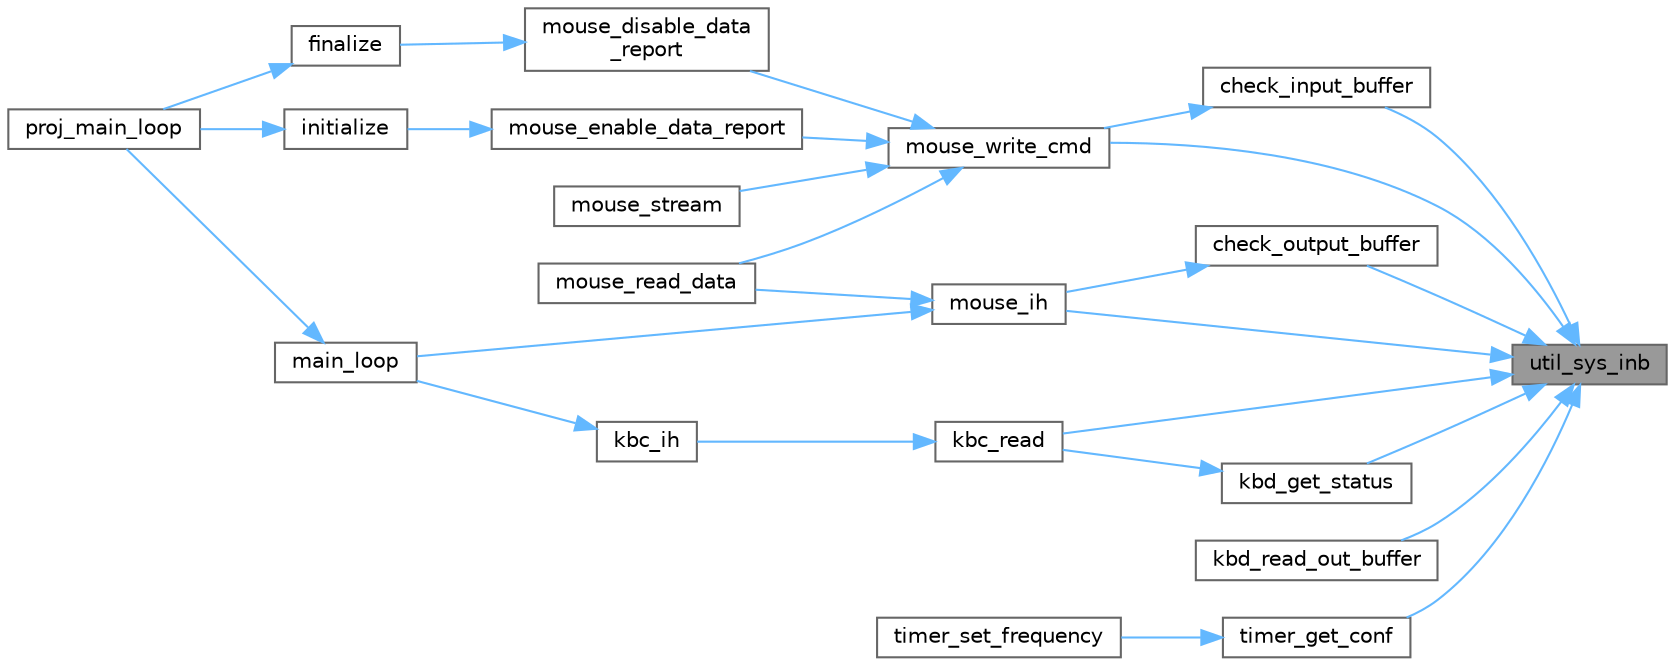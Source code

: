 digraph "util_sys_inb"
{
 // LATEX_PDF_SIZE
  bgcolor="transparent";
  edge [fontname=Helvetica,fontsize=10,labelfontname=Helvetica,labelfontsize=10];
  node [fontname=Helvetica,fontsize=10,shape=box,height=0.2,width=0.4];
  rankdir="RL";
  Node1 [label="util_sys_inb",height=0.2,width=0.4,color="gray40", fillcolor="grey60", style="filled", fontcolor="black",tooltip=" "];
  Node1 -> Node2 [dir="back",color="steelblue1",style="solid"];
  Node2 [label="check_input_buffer",height=0.2,width=0.4,color="grey40", fillcolor="white", style="filled",URL="$mouse_8c.html#aace521da31210ae7d184da0bb7fe10ea",tooltip="This function checks the mouse input buffer."];
  Node2 -> Node3 [dir="back",color="steelblue1",style="solid"];
  Node3 [label="mouse_write_cmd",height=0.2,width=0.4,color="grey40", fillcolor="white", style="filled",URL="$mouse_8c.html#ade314a04247b0f06b713297da4978e7b",tooltip="This function writes a command to the mouse and retrieves the response from the mouse device."];
  Node3 -> Node4 [dir="back",color="steelblue1",style="solid"];
  Node4 [label="mouse_disable_data\l_report",height=0.2,width=0.4,color="grey40", fillcolor="white", style="filled",URL="$mouse_8c.html#a96841fd4b45902aa9e1124a8b1814e3b",tooltip="This function disables data reporting from the mouse device by sending the appropriate command to the..."];
  Node4 -> Node5 [dir="back",color="steelblue1",style="solid"];
  Node5 [label="finalize",height=0.2,width=0.4,color="grey40", fillcolor="white", style="filled",URL="$int__manager_8c.html#afaf9296ec5f119629e57f458f207ae0c",tooltip="Finalizes the system."];
  Node5 -> Node6 [dir="back",color="steelblue1",style="solid"];
  Node6 [label="proj_main_loop",height=0.2,width=0.4,color="grey40", fillcolor="white", style="filled",URL="$main_8c.html#a2a16f651eccbd248e1ad3b3b924b143b",tooltip=" "];
  Node3 -> Node7 [dir="back",color="steelblue1",style="solid"];
  Node7 [label="mouse_enable_data_report",height=0.2,width=0.4,color="grey40", fillcolor="white", style="filled",URL="$mouse_8c.html#a74456022e2b29fbc3741dc59bd5033be",tooltip="This function enables data reporting from the mouse by sending the appropriate command to the mouse."];
  Node7 -> Node8 [dir="back",color="steelblue1",style="solid"];
  Node8 [label="initialize",height=0.2,width=0.4,color="grey40", fillcolor="white", style="filled",URL="$int__manager_8c.html#ac4ae186b48f33686d93c72b9160a2afb",tooltip="Initializes the system and sets up the necessary interrupts and devices."];
  Node8 -> Node6 [dir="back",color="steelblue1",style="solid"];
  Node3 -> Node9 [dir="back",color="steelblue1",style="solid"];
  Node9 [label="mouse_read_data",height=0.2,width=0.4,color="grey40", fillcolor="white", style="filled",URL="$mouse_8c.html#a8ede930d34433ca1e2cce6990d7a9898",tooltip="This function reads data from the mouse device."];
  Node3 -> Node10 [dir="back",color="steelblue1",style="solid"];
  Node10 [label="mouse_stream",height=0.2,width=0.4,color="grey40", fillcolor="white", style="filled",URL="$mouse_8c.html#ac0e3300ce72ec737a822a22936b4e74e",tooltip="This function enables the mouse to send data packets in stream mode."];
  Node1 -> Node11 [dir="back",color="steelblue1",style="solid"];
  Node11 [label="check_output_buffer",height=0.2,width=0.4,color="grey40", fillcolor="white", style="filled",URL="$mouse_8c.html#a20d184ea01a7a04b946c79c19d5c4ca7",tooltip="This function checks the mouse output buffer."];
  Node11 -> Node12 [dir="back",color="steelblue1",style="solid"];
  Node12 [label="mouse_ih",height=0.2,width=0.4,color="grey40", fillcolor="white", style="filled",URL="$mouse_8c.html#a210374b50462acdedab00df64d5cea3c",tooltip="Mouse's input handler."];
  Node12 -> Node13 [dir="back",color="steelblue1",style="solid"];
  Node13 [label="main_loop",height=0.2,width=0.4,color="grey40", fillcolor="white", style="filled",URL="$int__manager_8c.html#a24285aea4a27f96c321b2628788e9a57",tooltip="Main loop of the system. This function enters the main loop of the system and continuously waits for ..."];
  Node13 -> Node6 [dir="back",color="steelblue1",style="solid"];
  Node12 -> Node9 [dir="back",color="steelblue1",style="solid"];
  Node1 -> Node14 [dir="back",color="steelblue1",style="solid"];
  Node14 [label="kbc_read",height=0.2,width=0.4,color="grey40", fillcolor="white", style="filled",URL="$kbc_8c.html#aef6ef70e3fc1f34dfd977b3ac231b6c0",tooltip="This function reads the status of the KBC more completely."];
  Node14 -> Node15 [dir="back",color="steelblue1",style="solid"];
  Node15 [label="kbc_ih",height=0.2,width=0.4,color="grey40", fillcolor="white", style="filled",URL="$kbc_8c.html#aea970a154161a35f6894898a092ed70a",tooltip="Keyboard's interrupt handler."];
  Node15 -> Node13 [dir="back",color="steelblue1",style="solid"];
  Node1 -> Node16 [dir="back",color="steelblue1",style="solid"];
  Node16 [label="kbd_get_status",height=0.2,width=0.4,color="grey40", fillcolor="white", style="filled",URL="$kbc_8c.html#a0cd424c16589e6f4f988d74d6d762635",tooltip="This function reads the status of the KBC."];
  Node16 -> Node14 [dir="back",color="steelblue1",style="solid"];
  Node1 -> Node17 [dir="back",color="steelblue1",style="solid"];
  Node17 [label="kbd_read_out_buffer",height=0.2,width=0.4,color="grey40", fillcolor="white", style="filled",URL="$kbc_8c.html#a619abc5b7b65862ca17882bc5da349d4",tooltip="This function reads the content in the 0x64 address."];
  Node1 -> Node12 [dir="back",color="steelblue1",style="solid"];
  Node1 -> Node3 [dir="back",color="steelblue1",style="solid"];
  Node1 -> Node18 [dir="back",color="steelblue1",style="solid"];
  Node18 [label="timer_get_conf",height=0.2,width=0.4,color="grey40", fillcolor="white", style="filled",URL="$group__timer.html#ga703c60b40c8c49607d6ecb6fef82d27a",tooltip="Reads the input timer configuration (status) via read-back command."];
  Node18 -> Node19 [dir="back",color="steelblue1",style="solid"];
  Node19 [label="timer_set_frequency",height=0.2,width=0.4,color="grey40", fillcolor="white", style="filled",URL="$group__timer.html#gaf2c04fa8e97ffa748fd3f612886a92a7",tooltip="Changes the operating frequency of a timer."];
}
